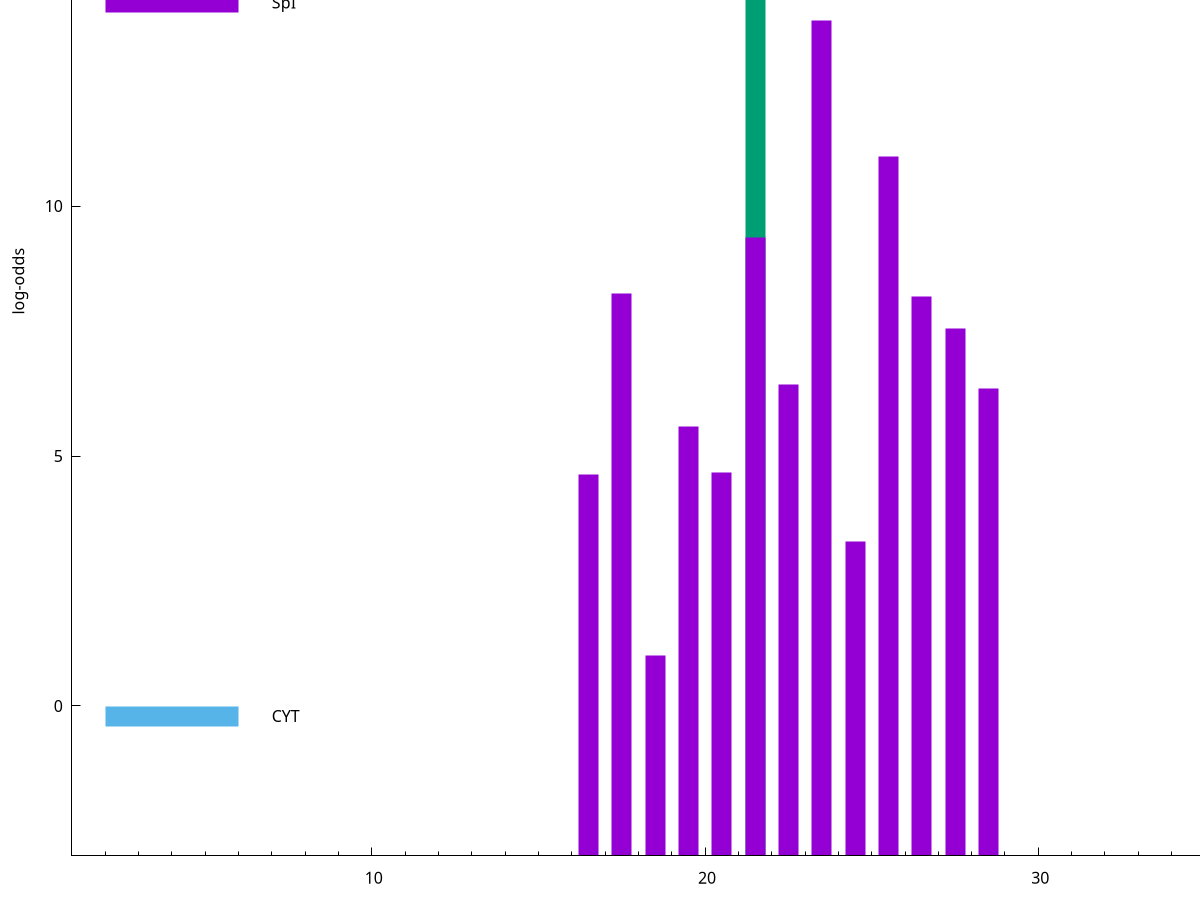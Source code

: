 set title "LipoP predictions for SRR4065689.gff"
set size 2., 1.4
set xrange [1:70] 
set mxtics 10
set yrange [-3:20]
set y2range [0:23]
set ylabel "log-odds"
set term postscript eps color solid "Helvetica" 30
set output "SRR4065689.gff52.eps"
set arrow from 2,18.6097 to 6,18.6097 nohead lt 2 lw 20
set label "SpII" at 7,18.6097
set arrow from 2,14.0757 to 6,14.0757 nohead lt 1 lw 20
set label "SpI" at 7,14.0757
set arrow from 2,-0.200913 to 6,-0.200913 nohead lt 3 lw 20
set label "CYT" at 7,-0.200913
set arrow from 2,18.6097 to 6,18.6097 nohead lt 2 lw 20
set label "SpII" at 7,18.6097
# NOTE: The scores below are the log-odds scores with the threshold
# NOTE: subtracted (a hack to make gnuplot make the histogram all
# NOTE: look nice).
plot "-" axes x1y2 title "" with impulses lt 2 lw 20, "-" axes x1y2 title "" with impulses lt 1 lw 20
21.500000 21.609700
e
23.500000 16.722100
25.500000 13.986900
21.500000 12.368720
17.500000 11.251630
26.500000 11.184830
27.500000 10.558080
22.500000 9.440820
28.500000 9.354720
19.500000 8.589210
20.500000 7.672420
16.500000 7.622660
24.500000 6.293820
18.500000 4.014730
e
exit
